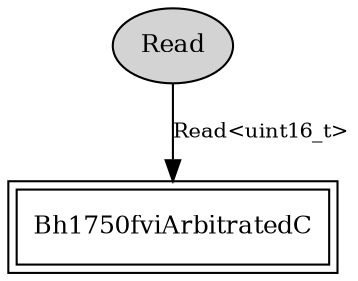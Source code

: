 digraph "tos.chips.bh1750fvi.Bh1750fviRawLightC" {
  n0x40a7c368 [shape=ellipse, style=filled, label="Read", fontsize=12];
  "Bh1750fviArbitratedC" [fontsize=12, shape=box,peripheries=2, URL="../chtml/tos.chips.bh1750fvi.Bh1750fviArbitratedC.html"];
  "n0x40a7c368" -> "Bh1750fviArbitratedC" [label="Read<uint16_t>", URL="../ihtml/tos.interfaces.Read.html", fontsize=10];
}
